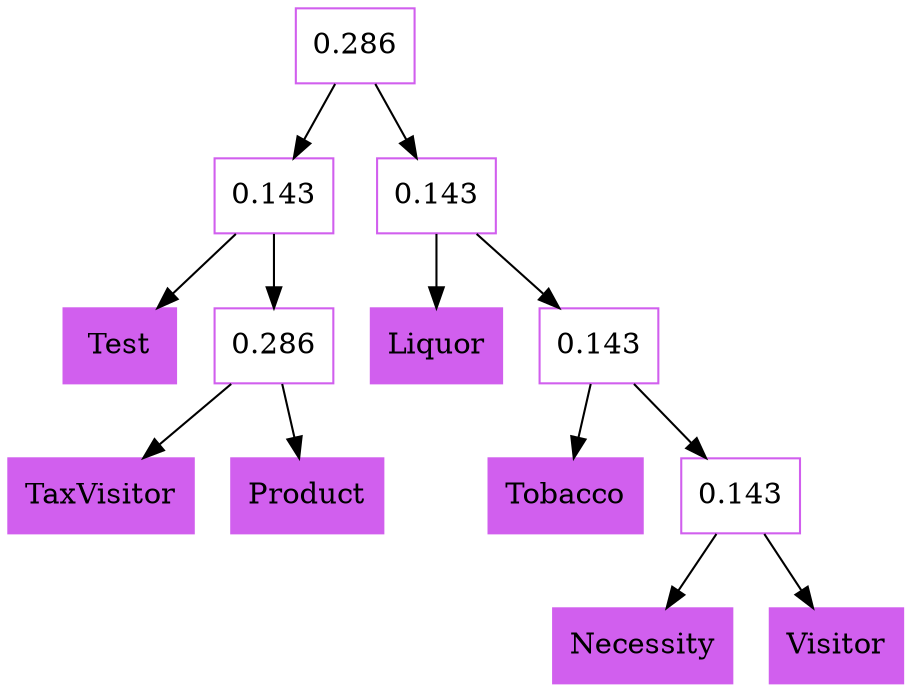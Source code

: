 digraph G{
node1 [style = filled, color = mediumorchid2, label=Test, shape = rectangle]
node2 [color = mediumorchid2, label="0.143", shape = rectangle]
node2 -> node1
node2 -> node5
node3 [style = filled, color = mediumorchid2, label=TaxVisitor, shape = rectangle]
node4 [style = filled, color = mediumorchid2, label=Product, shape = rectangle]
node5 [color = mediumorchid2, label="0.286", shape = rectangle]
node5 -> node3
node5 -> node4
node6 [style = filled, color = mediumorchid2, label=Liquor, shape = rectangle]
node7 [color = mediumorchid2, label="0.143", shape = rectangle]
node7 -> node6
node7 -> node9
node8 [style = filled, color = mediumorchid2, label=Tobacco, shape = rectangle]
node9 [color = mediumorchid2, label="0.143", shape = rectangle]
node9 -> node8
node9 -> node12
node10 [style = filled, color = mediumorchid2, label=Necessity, shape = rectangle]
node11 [style = filled, color = mediumorchid2, label=Visitor, shape = rectangle]
node12 [color = mediumorchid2, label="0.143", shape = rectangle]
node12 -> node10
node12 -> node11

node13 [color = mediumorchid2, label="0.286", shape = rectangle]
node13 -> node2
node13 -> node7
}
